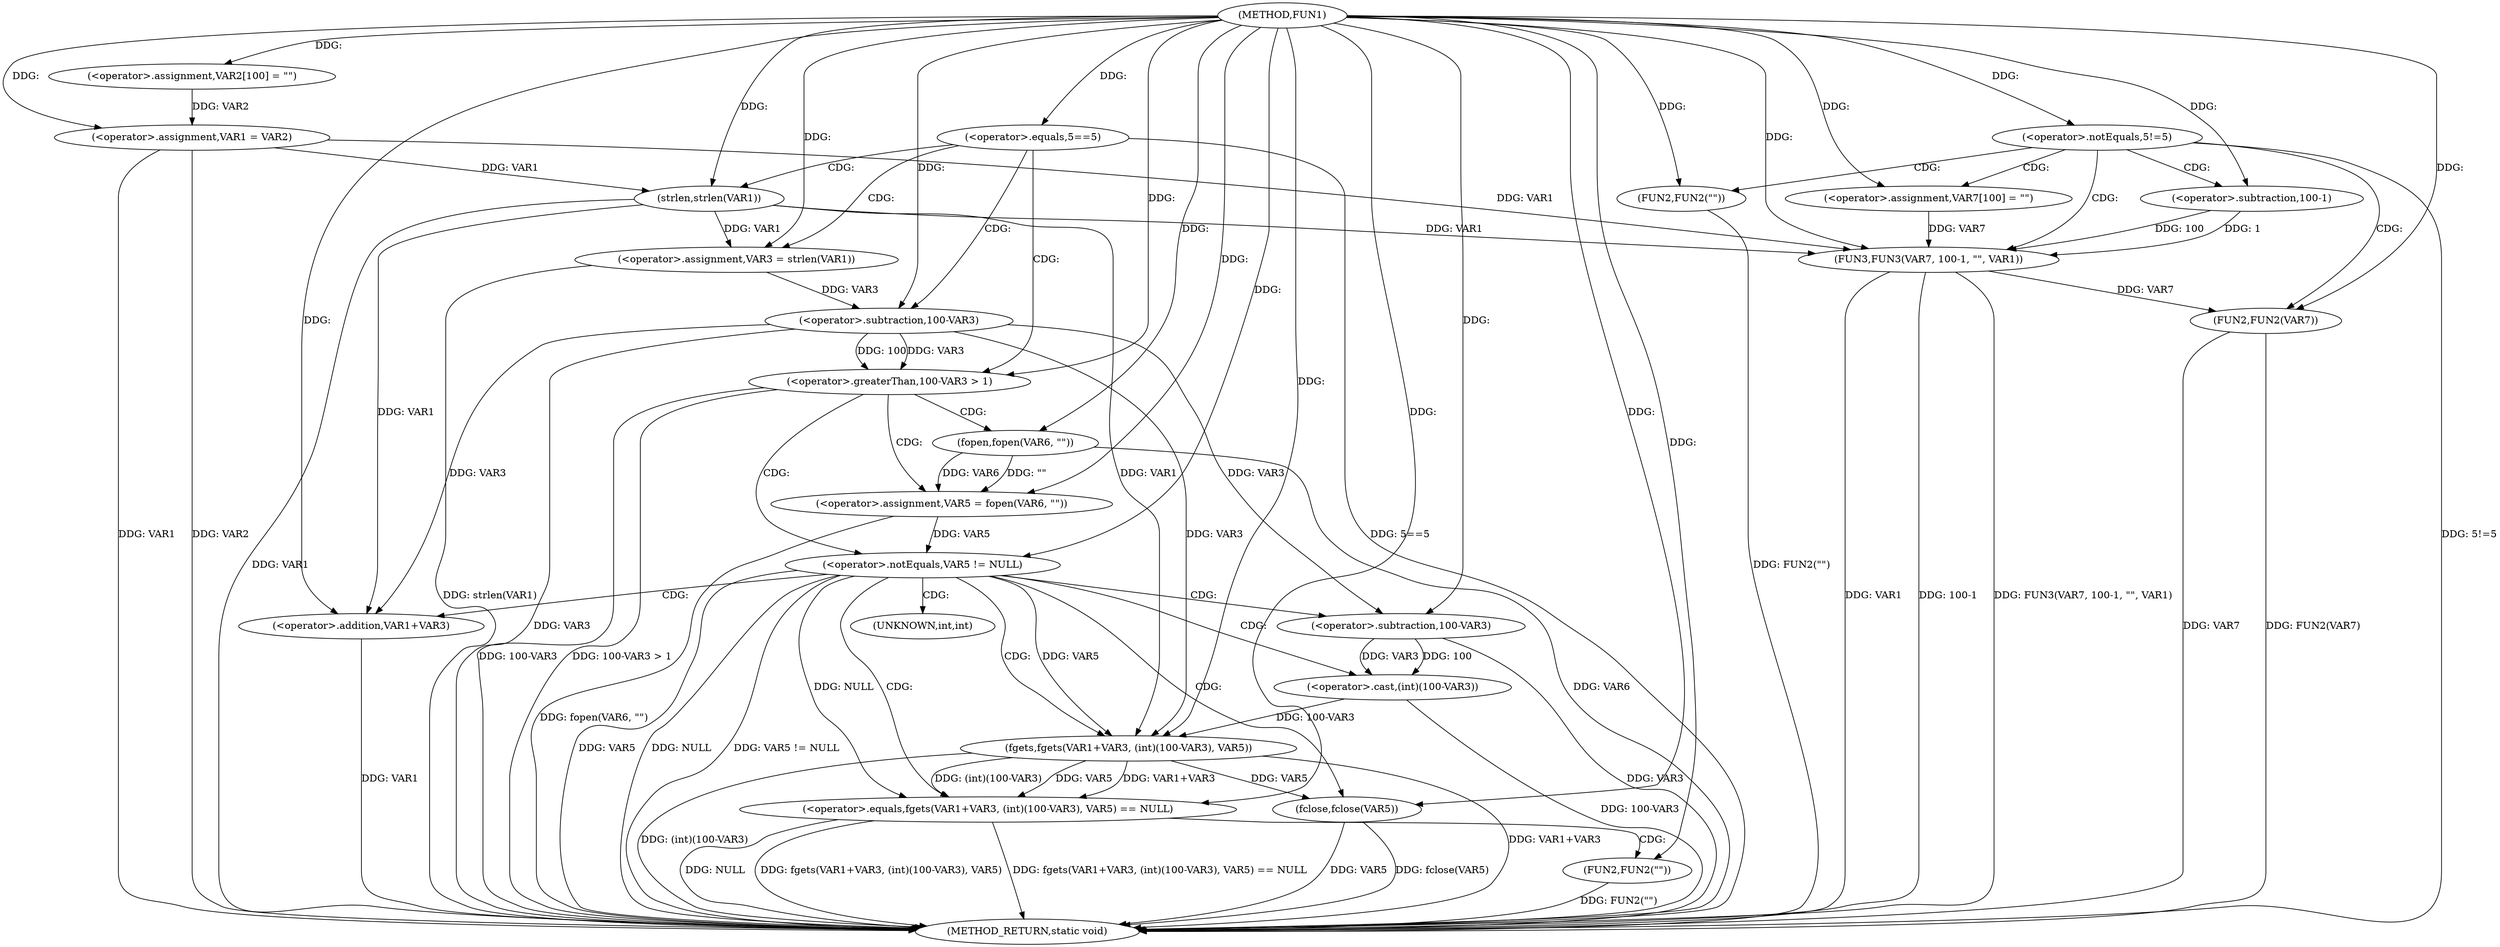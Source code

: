 digraph FUN1 {  
"1000100" [label = "(METHOD,FUN1)" ]
"1000180" [label = "(METHOD_RETURN,static void)" ]
"1000104" [label = "(<operator>.assignment,VAR2[100] = \"\")" ]
"1000107" [label = "(<operator>.assignment,VAR1 = VAR2)" ]
"1000111" [label = "(<operator>.equals,5==5)" ]
"1000117" [label = "(<operator>.assignment,VAR3 = strlen(VAR1))" ]
"1000119" [label = "(strlen,strlen(VAR1))" ]
"1000123" [label = "(<operator>.greaterThan,100-VAR3 > 1)" ]
"1000124" [label = "(<operator>.subtraction,100-VAR3)" ]
"1000129" [label = "(<operator>.assignment,VAR5 = fopen(VAR6, \"\"))" ]
"1000131" [label = "(fopen,fopen(VAR6, \"\"))" ]
"1000135" [label = "(<operator>.notEquals,VAR5 != NULL)" ]
"1000140" [label = "(<operator>.equals,fgets(VAR1+VAR3, (int)(100-VAR3), VAR5) == NULL)" ]
"1000141" [label = "(fgets,fgets(VAR1+VAR3, (int)(100-VAR3), VAR5))" ]
"1000142" [label = "(<operator>.addition,VAR1+VAR3)" ]
"1000145" [label = "(<operator>.cast,(int)(100-VAR3))" ]
"1000147" [label = "(<operator>.subtraction,100-VAR3)" ]
"1000153" [label = "(FUN2,FUN2(\"\"))" ]
"1000155" [label = "(fclose,fclose(VAR5))" ]
"1000158" [label = "(<operator>.notEquals,5!=5)" ]
"1000162" [label = "(FUN2,FUN2(\"\"))" ]
"1000168" [label = "(<operator>.assignment,VAR7[100] = \"\")" ]
"1000171" [label = "(FUN3,FUN3(VAR7, 100-1, \"\", VAR1))" ]
"1000173" [label = "(<operator>.subtraction,100-1)" ]
"1000178" [label = "(FUN2,FUN2(VAR7))" ]
"1000146" [label = "(UNKNOWN,int,int)" ]
  "1000141" -> "1000180"  [ label = "DDG: VAR1+VAR3"] 
  "1000107" -> "1000180"  [ label = "DDG: VAR1"] 
  "1000140" -> "1000180"  [ label = "DDG: fgets(VAR1+VAR3, (int)(100-VAR3), VAR5) == NULL"] 
  "1000147" -> "1000180"  [ label = "DDG: VAR3"] 
  "1000153" -> "1000180"  [ label = "DDG: FUN2(\"\")"] 
  "1000171" -> "1000180"  [ label = "DDG: VAR1"] 
  "1000155" -> "1000180"  [ label = "DDG: VAR5"] 
  "1000117" -> "1000180"  [ label = "DDG: strlen(VAR1)"] 
  "1000162" -> "1000180"  [ label = "DDG: FUN2(\"\")"] 
  "1000178" -> "1000180"  [ label = "DDG: FUN2(VAR7)"] 
  "1000124" -> "1000180"  [ label = "DDG: VAR3"] 
  "1000140" -> "1000180"  [ label = "DDG: NULL"] 
  "1000178" -> "1000180"  [ label = "DDG: VAR7"] 
  "1000123" -> "1000180"  [ label = "DDG: 100-VAR3 > 1"] 
  "1000131" -> "1000180"  [ label = "DDG: VAR6"] 
  "1000140" -> "1000180"  [ label = "DDG: fgets(VAR1+VAR3, (int)(100-VAR3), VAR5)"] 
  "1000155" -> "1000180"  [ label = "DDG: fclose(VAR5)"] 
  "1000158" -> "1000180"  [ label = "DDG: 5!=5"] 
  "1000135" -> "1000180"  [ label = "DDG: VAR5 != NULL"] 
  "1000119" -> "1000180"  [ label = "DDG: VAR1"] 
  "1000171" -> "1000180"  [ label = "DDG: 100-1"] 
  "1000142" -> "1000180"  [ label = "DDG: VAR1"] 
  "1000135" -> "1000180"  [ label = "DDG: VAR5"] 
  "1000141" -> "1000180"  [ label = "DDG: (int)(100-VAR3)"] 
  "1000171" -> "1000180"  [ label = "DDG: FUN3(VAR7, 100-1, \"\", VAR1)"] 
  "1000145" -> "1000180"  [ label = "DDG: 100-VAR3"] 
  "1000111" -> "1000180"  [ label = "DDG: 5==5"] 
  "1000135" -> "1000180"  [ label = "DDG: NULL"] 
  "1000107" -> "1000180"  [ label = "DDG: VAR2"] 
  "1000129" -> "1000180"  [ label = "DDG: fopen(VAR6, \"\")"] 
  "1000123" -> "1000180"  [ label = "DDG: 100-VAR3"] 
  "1000100" -> "1000104"  [ label = "DDG: "] 
  "1000104" -> "1000107"  [ label = "DDG: VAR2"] 
  "1000100" -> "1000107"  [ label = "DDG: "] 
  "1000100" -> "1000111"  [ label = "DDG: "] 
  "1000119" -> "1000117"  [ label = "DDG: VAR1"] 
  "1000100" -> "1000117"  [ label = "DDG: "] 
  "1000107" -> "1000119"  [ label = "DDG: VAR1"] 
  "1000100" -> "1000119"  [ label = "DDG: "] 
  "1000124" -> "1000123"  [ label = "DDG: 100"] 
  "1000124" -> "1000123"  [ label = "DDG: VAR3"] 
  "1000100" -> "1000124"  [ label = "DDG: "] 
  "1000117" -> "1000124"  [ label = "DDG: VAR3"] 
  "1000100" -> "1000123"  [ label = "DDG: "] 
  "1000131" -> "1000129"  [ label = "DDG: VAR6"] 
  "1000131" -> "1000129"  [ label = "DDG: \"\""] 
  "1000100" -> "1000129"  [ label = "DDG: "] 
  "1000100" -> "1000131"  [ label = "DDG: "] 
  "1000129" -> "1000135"  [ label = "DDG: VAR5"] 
  "1000100" -> "1000135"  [ label = "DDG: "] 
  "1000141" -> "1000140"  [ label = "DDG: VAR1+VAR3"] 
  "1000141" -> "1000140"  [ label = "DDG: (int)(100-VAR3)"] 
  "1000141" -> "1000140"  [ label = "DDG: VAR5"] 
  "1000119" -> "1000141"  [ label = "DDG: VAR1"] 
  "1000100" -> "1000141"  [ label = "DDG: "] 
  "1000124" -> "1000141"  [ label = "DDG: VAR3"] 
  "1000119" -> "1000142"  [ label = "DDG: VAR1"] 
  "1000100" -> "1000142"  [ label = "DDG: "] 
  "1000124" -> "1000142"  [ label = "DDG: VAR3"] 
  "1000145" -> "1000141"  [ label = "DDG: 100-VAR3"] 
  "1000147" -> "1000145"  [ label = "DDG: 100"] 
  "1000147" -> "1000145"  [ label = "DDG: VAR3"] 
  "1000100" -> "1000147"  [ label = "DDG: "] 
  "1000124" -> "1000147"  [ label = "DDG: VAR3"] 
  "1000135" -> "1000141"  [ label = "DDG: VAR5"] 
  "1000135" -> "1000140"  [ label = "DDG: NULL"] 
  "1000100" -> "1000140"  [ label = "DDG: "] 
  "1000100" -> "1000153"  [ label = "DDG: "] 
  "1000141" -> "1000155"  [ label = "DDG: VAR5"] 
  "1000100" -> "1000155"  [ label = "DDG: "] 
  "1000100" -> "1000158"  [ label = "DDG: "] 
  "1000100" -> "1000162"  [ label = "DDG: "] 
  "1000100" -> "1000168"  [ label = "DDG: "] 
  "1000168" -> "1000171"  [ label = "DDG: VAR7"] 
  "1000100" -> "1000171"  [ label = "DDG: "] 
  "1000173" -> "1000171"  [ label = "DDG: 100"] 
  "1000173" -> "1000171"  [ label = "DDG: 1"] 
  "1000100" -> "1000173"  [ label = "DDG: "] 
  "1000107" -> "1000171"  [ label = "DDG: VAR1"] 
  "1000119" -> "1000171"  [ label = "DDG: VAR1"] 
  "1000171" -> "1000178"  [ label = "DDG: VAR7"] 
  "1000100" -> "1000178"  [ label = "DDG: "] 
  "1000111" -> "1000117"  [ label = "CDG: "] 
  "1000111" -> "1000123"  [ label = "CDG: "] 
  "1000111" -> "1000124"  [ label = "CDG: "] 
  "1000111" -> "1000119"  [ label = "CDG: "] 
  "1000123" -> "1000131"  [ label = "CDG: "] 
  "1000123" -> "1000129"  [ label = "CDG: "] 
  "1000123" -> "1000135"  [ label = "CDG: "] 
  "1000135" -> "1000142"  [ label = "CDG: "] 
  "1000135" -> "1000155"  [ label = "CDG: "] 
  "1000135" -> "1000141"  [ label = "CDG: "] 
  "1000135" -> "1000147"  [ label = "CDG: "] 
  "1000135" -> "1000145"  [ label = "CDG: "] 
  "1000135" -> "1000146"  [ label = "CDG: "] 
  "1000135" -> "1000140"  [ label = "CDG: "] 
  "1000140" -> "1000153"  [ label = "CDG: "] 
  "1000158" -> "1000168"  [ label = "CDG: "] 
  "1000158" -> "1000178"  [ label = "CDG: "] 
  "1000158" -> "1000173"  [ label = "CDG: "] 
  "1000158" -> "1000171"  [ label = "CDG: "] 
  "1000158" -> "1000162"  [ label = "CDG: "] 
}
